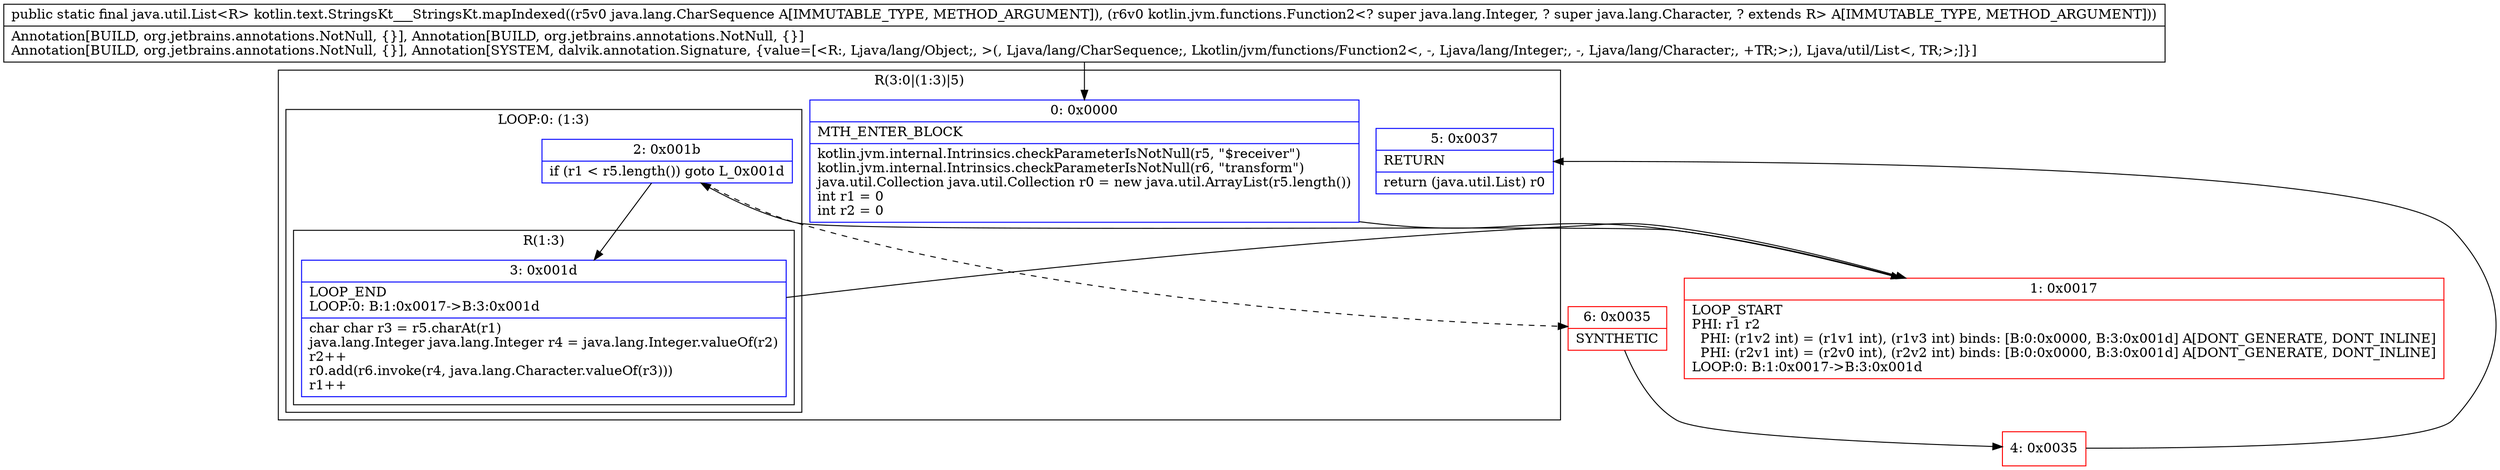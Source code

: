 digraph "CFG forkotlin.text.StringsKt___StringsKt.mapIndexed(Ljava\/lang\/CharSequence;Lkotlin\/jvm\/functions\/Function2;)Ljava\/util\/List;" {
subgraph cluster_Region_339711506 {
label = "R(3:0|(1:3)|5)";
node [shape=record,color=blue];
Node_0 [shape=record,label="{0\:\ 0x0000|MTH_ENTER_BLOCK\l|kotlin.jvm.internal.Intrinsics.checkParameterIsNotNull(r5, \"$receiver\")\lkotlin.jvm.internal.Intrinsics.checkParameterIsNotNull(r6, \"transform\")\ljava.util.Collection java.util.Collection r0 = new java.util.ArrayList(r5.length())\lint r1 = 0\lint r2 = 0\l}"];
subgraph cluster_LoopRegion_1308863780 {
label = "LOOP:0: (1:3)";
node [shape=record,color=blue];
Node_2 [shape=record,label="{2\:\ 0x001b|if (r1 \< r5.length()) goto L_0x001d\l}"];
subgraph cluster_Region_1088360092 {
label = "R(1:3)";
node [shape=record,color=blue];
Node_3 [shape=record,label="{3\:\ 0x001d|LOOP_END\lLOOP:0: B:1:0x0017\-\>B:3:0x001d\l|char char r3 = r5.charAt(r1)\ljava.lang.Integer java.lang.Integer r4 = java.lang.Integer.valueOf(r2)\lr2++\lr0.add(r6.invoke(r4, java.lang.Character.valueOf(r3)))\lr1++\l}"];
}
}
Node_5 [shape=record,label="{5\:\ 0x0037|RETURN\l|return (java.util.List) r0\l}"];
}
Node_1 [shape=record,color=red,label="{1\:\ 0x0017|LOOP_START\lPHI: r1 r2 \l  PHI: (r1v2 int) = (r1v1 int), (r1v3 int) binds: [B:0:0x0000, B:3:0x001d] A[DONT_GENERATE, DONT_INLINE]\l  PHI: (r2v1 int) = (r2v0 int), (r2v2 int) binds: [B:0:0x0000, B:3:0x001d] A[DONT_GENERATE, DONT_INLINE]\lLOOP:0: B:1:0x0017\-\>B:3:0x001d\l}"];
Node_4 [shape=record,color=red,label="{4\:\ 0x0035}"];
Node_6 [shape=record,color=red,label="{6\:\ 0x0035|SYNTHETIC\l}"];
MethodNode[shape=record,label="{public static final java.util.List\<R\> kotlin.text.StringsKt___StringsKt.mapIndexed((r5v0 java.lang.CharSequence A[IMMUTABLE_TYPE, METHOD_ARGUMENT]), (r6v0 kotlin.jvm.functions.Function2\<? super java.lang.Integer, ? super java.lang.Character, ? extends R\> A[IMMUTABLE_TYPE, METHOD_ARGUMENT]))  | Annotation[BUILD, org.jetbrains.annotations.NotNull, \{\}], Annotation[BUILD, org.jetbrains.annotations.NotNull, \{\}]\lAnnotation[BUILD, org.jetbrains.annotations.NotNull, \{\}], Annotation[SYSTEM, dalvik.annotation.Signature, \{value=[\<R:, Ljava\/lang\/Object;, \>(, Ljava\/lang\/CharSequence;, Lkotlin\/jvm\/functions\/Function2\<, \-, Ljava\/lang\/Integer;, \-, Ljava\/lang\/Character;, +TR;\>;), Ljava\/util\/List\<, TR;\>;]\}]\l}"];
MethodNode -> Node_0;
Node_0 -> Node_1;
Node_2 -> Node_3;
Node_2 -> Node_6[style=dashed];
Node_3 -> Node_1;
Node_1 -> Node_2;
Node_4 -> Node_5;
Node_6 -> Node_4;
}

